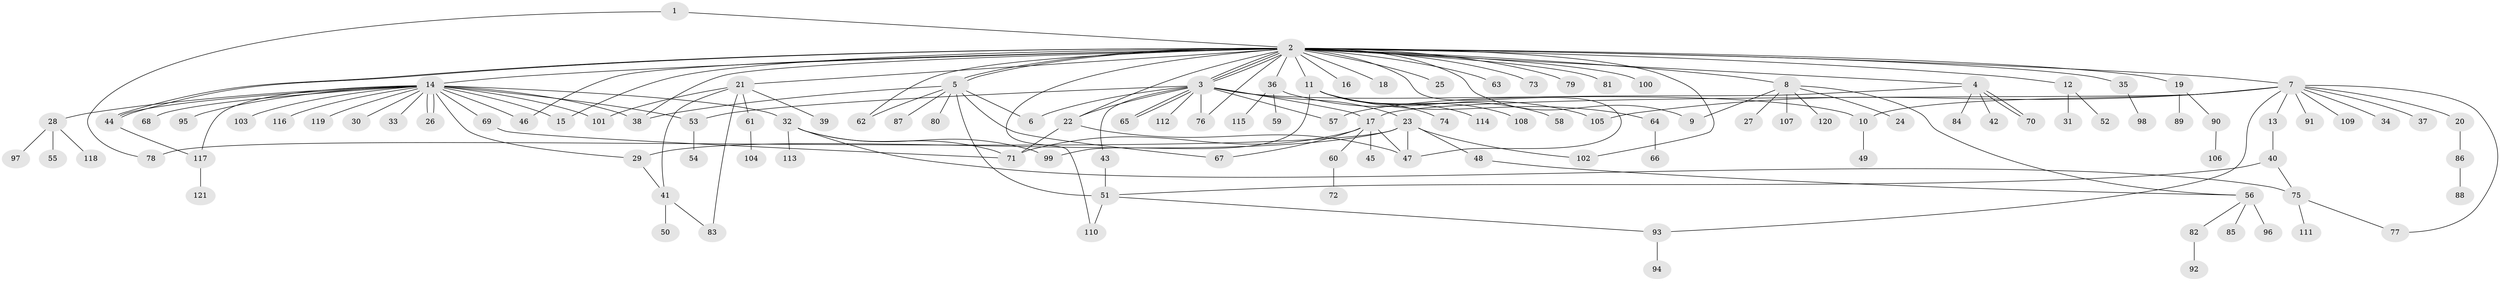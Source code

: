 // coarse degree distribution, {2: 0.2777777777777778, 33: 0.013888888888888888, 17: 0.013888888888888888, 5: 0.041666666666666664, 9: 0.027777777777777776, 4: 0.06944444444444445, 3: 0.09722222222222222, 15: 0.013888888888888888, 1: 0.4305555555555556, 6: 0.013888888888888888}
// Generated by graph-tools (version 1.1) at 2025/18/03/04/25 18:18:05]
// undirected, 121 vertices, 164 edges
graph export_dot {
graph [start="1"]
  node [color=gray90,style=filled];
  1;
  2;
  3;
  4;
  5;
  6;
  7;
  8;
  9;
  10;
  11;
  12;
  13;
  14;
  15;
  16;
  17;
  18;
  19;
  20;
  21;
  22;
  23;
  24;
  25;
  26;
  27;
  28;
  29;
  30;
  31;
  32;
  33;
  34;
  35;
  36;
  37;
  38;
  39;
  40;
  41;
  42;
  43;
  44;
  45;
  46;
  47;
  48;
  49;
  50;
  51;
  52;
  53;
  54;
  55;
  56;
  57;
  58;
  59;
  60;
  61;
  62;
  63;
  64;
  65;
  66;
  67;
  68;
  69;
  70;
  71;
  72;
  73;
  74;
  75;
  76;
  77;
  78;
  79;
  80;
  81;
  82;
  83;
  84;
  85;
  86;
  87;
  88;
  89;
  90;
  91;
  92;
  93;
  94;
  95;
  96;
  97;
  98;
  99;
  100;
  101;
  102;
  103;
  104;
  105;
  106;
  107;
  108;
  109;
  110;
  111;
  112;
  113;
  114;
  115;
  116;
  117;
  118;
  119;
  120;
  121;
  1 -- 2;
  1 -- 78;
  2 -- 3;
  2 -- 3;
  2 -- 3;
  2 -- 4;
  2 -- 5;
  2 -- 5;
  2 -- 7;
  2 -- 8;
  2 -- 9;
  2 -- 11;
  2 -- 12;
  2 -- 14;
  2 -- 15;
  2 -- 16;
  2 -- 18;
  2 -- 19;
  2 -- 21;
  2 -- 22;
  2 -- 25;
  2 -- 35;
  2 -- 36;
  2 -- 38;
  2 -- 44;
  2 -- 44;
  2 -- 46;
  2 -- 47;
  2 -- 62;
  2 -- 63;
  2 -- 73;
  2 -- 76;
  2 -- 79;
  2 -- 81;
  2 -- 100;
  2 -- 102;
  2 -- 110;
  3 -- 6;
  3 -- 10;
  3 -- 17;
  3 -- 22;
  3 -- 23;
  3 -- 43;
  3 -- 53;
  3 -- 57;
  3 -- 65;
  3 -- 65;
  3 -- 76;
  3 -- 112;
  4 -- 42;
  4 -- 57;
  4 -- 70;
  4 -- 70;
  4 -- 84;
  5 -- 6;
  5 -- 38;
  5 -- 51;
  5 -- 62;
  5 -- 67;
  5 -- 80;
  5 -- 87;
  7 -- 10;
  7 -- 13;
  7 -- 17;
  7 -- 20;
  7 -- 34;
  7 -- 37;
  7 -- 77;
  7 -- 91;
  7 -- 93;
  7 -- 105;
  7 -- 109;
  8 -- 9;
  8 -- 24;
  8 -- 27;
  8 -- 56;
  8 -- 107;
  8 -- 120;
  10 -- 49;
  11 -- 58;
  11 -- 64;
  11 -- 74;
  11 -- 99;
  11 -- 108;
  11 -- 114;
  12 -- 31;
  12 -- 52;
  13 -- 40;
  14 -- 15;
  14 -- 26;
  14 -- 26;
  14 -- 28;
  14 -- 29;
  14 -- 30;
  14 -- 32;
  14 -- 33;
  14 -- 38;
  14 -- 44;
  14 -- 46;
  14 -- 53;
  14 -- 68;
  14 -- 69;
  14 -- 95;
  14 -- 101;
  14 -- 103;
  14 -- 116;
  14 -- 117;
  14 -- 119;
  17 -- 45;
  17 -- 47;
  17 -- 60;
  17 -- 67;
  17 -- 71;
  19 -- 89;
  19 -- 90;
  20 -- 86;
  21 -- 39;
  21 -- 41;
  21 -- 61;
  21 -- 83;
  21 -- 101;
  22 -- 47;
  22 -- 71;
  23 -- 29;
  23 -- 47;
  23 -- 48;
  23 -- 78;
  23 -- 102;
  28 -- 55;
  28 -- 97;
  28 -- 118;
  29 -- 41;
  32 -- 71;
  32 -- 75;
  32 -- 99;
  32 -- 113;
  35 -- 98;
  36 -- 59;
  36 -- 105;
  36 -- 115;
  40 -- 51;
  40 -- 75;
  41 -- 50;
  41 -- 83;
  43 -- 51;
  44 -- 117;
  48 -- 56;
  51 -- 93;
  51 -- 110;
  53 -- 54;
  56 -- 82;
  56 -- 85;
  56 -- 96;
  60 -- 72;
  61 -- 104;
  64 -- 66;
  69 -- 71;
  75 -- 77;
  75 -- 111;
  82 -- 92;
  86 -- 88;
  90 -- 106;
  93 -- 94;
  117 -- 121;
}
